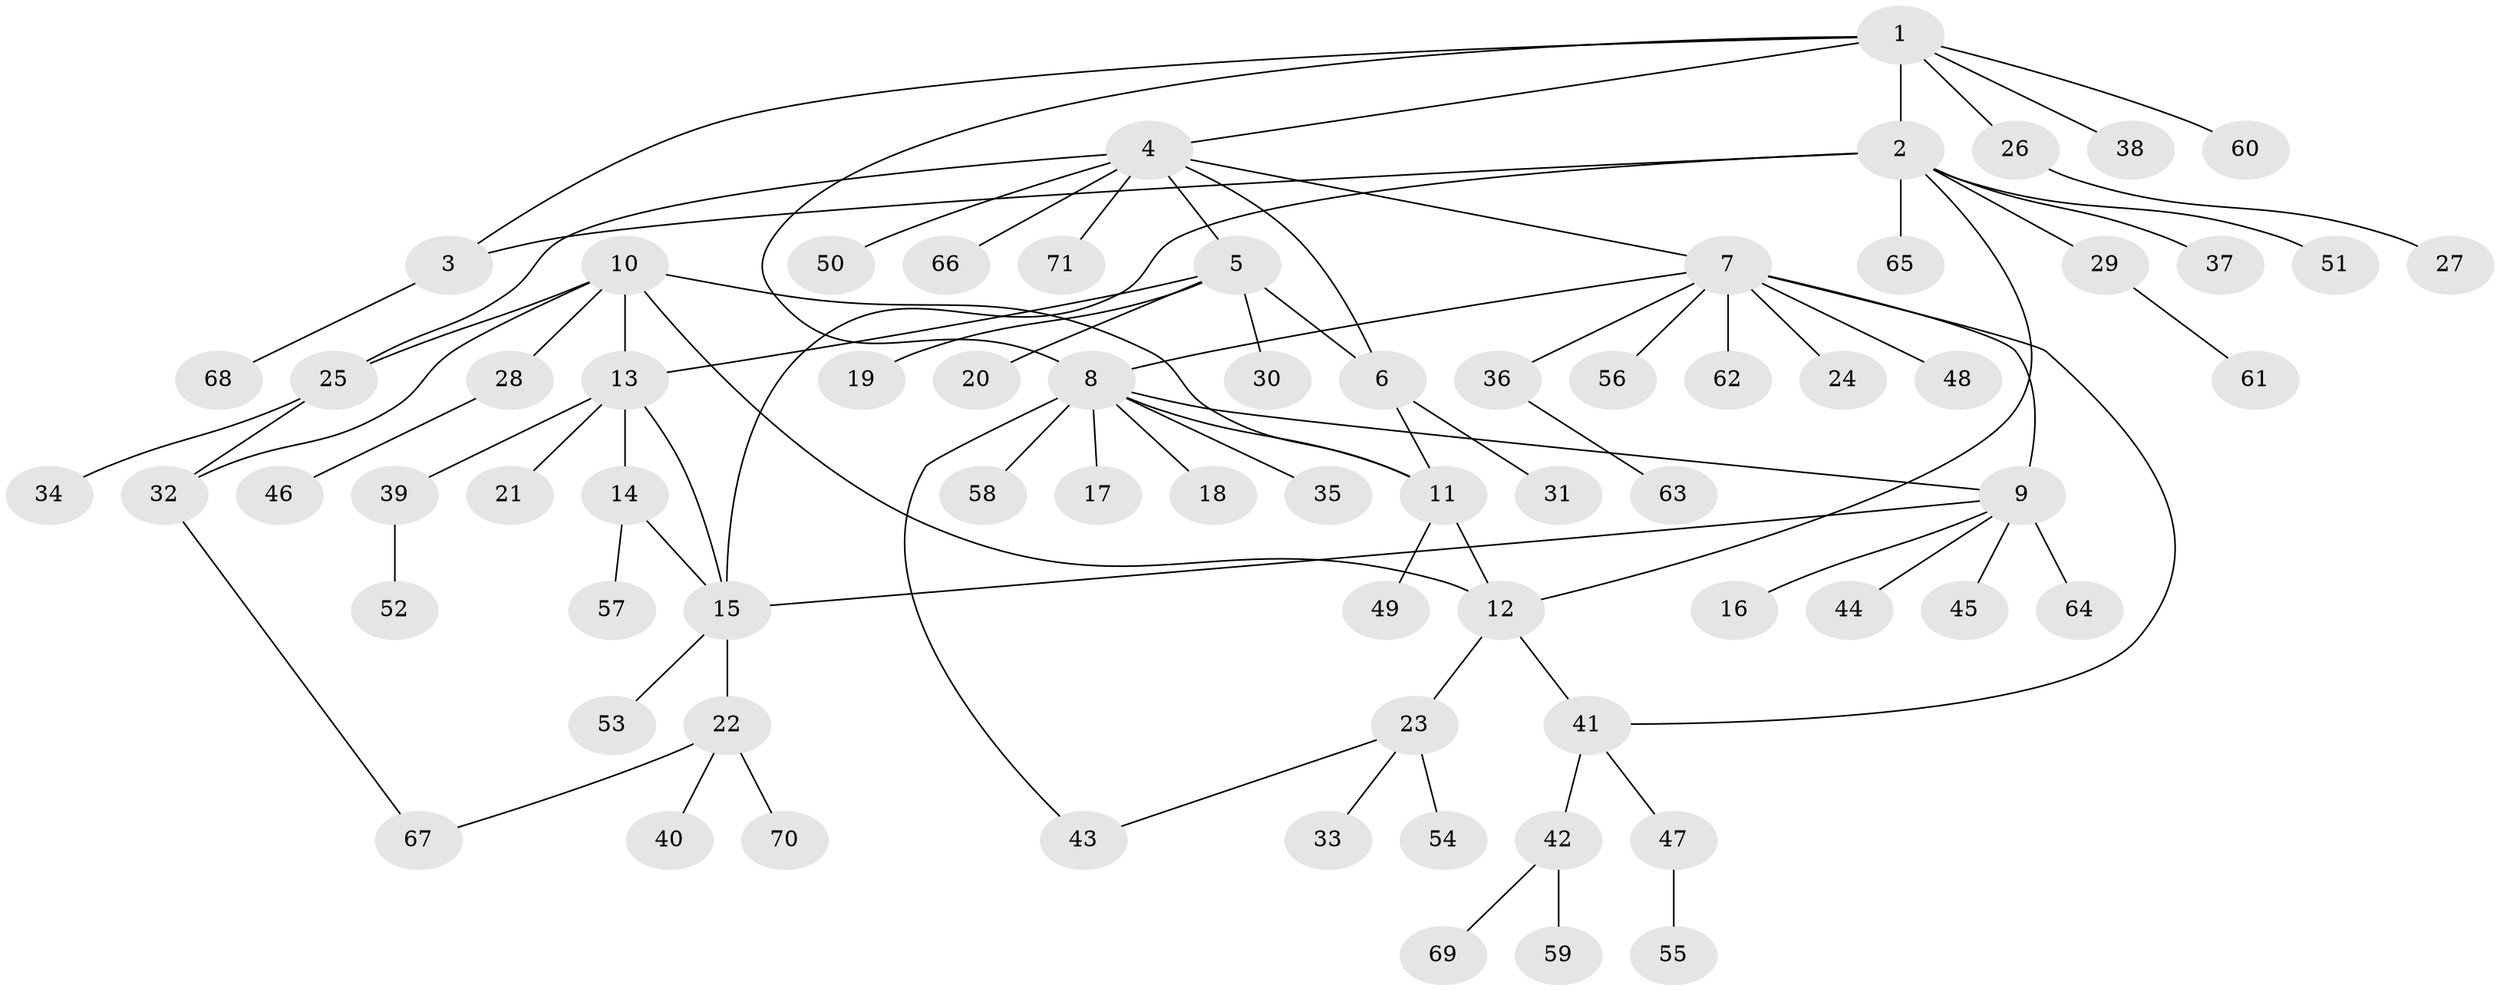 // coarse degree distribution, {7: 0.03773584905660377, 6: 0.03773584905660377, 11: 0.018867924528301886, 2: 0.09433962264150944, 15: 0.018867924528301886, 5: 0.05660377358490566, 4: 0.03773584905660377, 1: 0.660377358490566, 3: 0.03773584905660377}
// Generated by graph-tools (version 1.1) at 2025/52/02/27/25 19:52:20]
// undirected, 71 vertices, 86 edges
graph export_dot {
graph [start="1"]
  node [color=gray90,style=filled];
  1;
  2;
  3;
  4;
  5;
  6;
  7;
  8;
  9;
  10;
  11;
  12;
  13;
  14;
  15;
  16;
  17;
  18;
  19;
  20;
  21;
  22;
  23;
  24;
  25;
  26;
  27;
  28;
  29;
  30;
  31;
  32;
  33;
  34;
  35;
  36;
  37;
  38;
  39;
  40;
  41;
  42;
  43;
  44;
  45;
  46;
  47;
  48;
  49;
  50;
  51;
  52;
  53;
  54;
  55;
  56;
  57;
  58;
  59;
  60;
  61;
  62;
  63;
  64;
  65;
  66;
  67;
  68;
  69;
  70;
  71;
  1 -- 2;
  1 -- 3;
  1 -- 4;
  1 -- 8;
  1 -- 26;
  1 -- 38;
  1 -- 60;
  2 -- 3;
  2 -- 12;
  2 -- 15;
  2 -- 29;
  2 -- 37;
  2 -- 51;
  2 -- 65;
  3 -- 68;
  4 -- 5;
  4 -- 6;
  4 -- 7;
  4 -- 25;
  4 -- 50;
  4 -- 66;
  4 -- 71;
  5 -- 6;
  5 -- 13;
  5 -- 19;
  5 -- 20;
  5 -- 30;
  6 -- 11;
  6 -- 31;
  7 -- 8;
  7 -- 9;
  7 -- 24;
  7 -- 36;
  7 -- 41;
  7 -- 48;
  7 -- 56;
  7 -- 62;
  8 -- 9;
  8 -- 11;
  8 -- 17;
  8 -- 18;
  8 -- 35;
  8 -- 43;
  8 -- 58;
  9 -- 15;
  9 -- 16;
  9 -- 44;
  9 -- 45;
  9 -- 64;
  10 -- 11;
  10 -- 12;
  10 -- 13;
  10 -- 25;
  10 -- 28;
  10 -- 32;
  11 -- 12;
  11 -- 49;
  12 -- 23;
  12 -- 41;
  13 -- 14;
  13 -- 15;
  13 -- 21;
  13 -- 39;
  14 -- 15;
  14 -- 57;
  15 -- 22;
  15 -- 53;
  22 -- 40;
  22 -- 67;
  22 -- 70;
  23 -- 33;
  23 -- 43;
  23 -- 54;
  25 -- 32;
  25 -- 34;
  26 -- 27;
  28 -- 46;
  29 -- 61;
  32 -- 67;
  36 -- 63;
  39 -- 52;
  41 -- 42;
  41 -- 47;
  42 -- 59;
  42 -- 69;
  47 -- 55;
}
